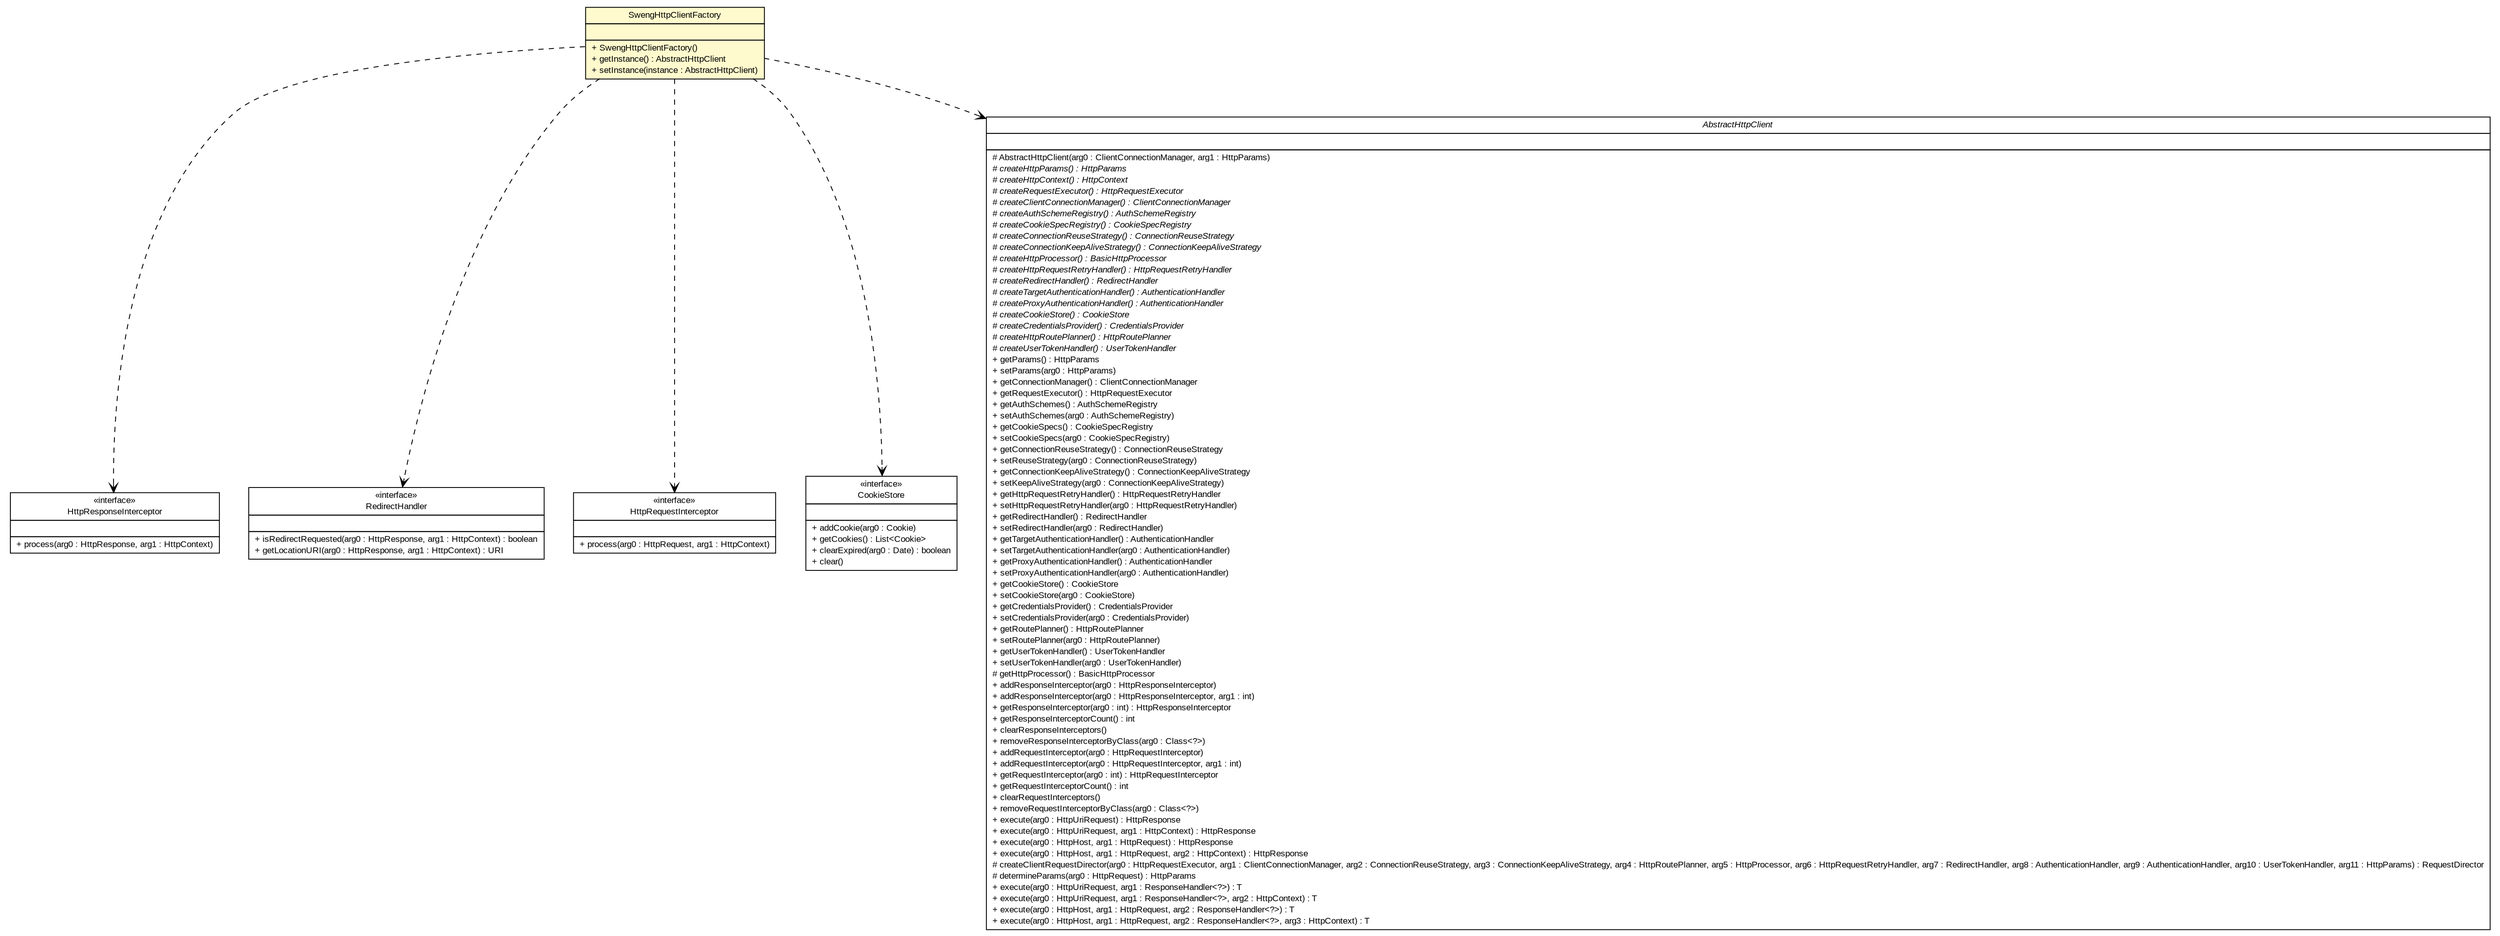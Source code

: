 #!/usr/local/bin/dot
#
# Class diagram 
# Generated by UMLGraph version R5_6_6-1-g9240c4 (http://www.umlgraph.org/)
#

digraph G {
	edge [fontname="arial",fontsize=10,labelfontname="arial",labelfontsize=10];
	node [fontname="arial",fontsize=10,shape=plaintext];
	nodesep=0.25;
	ranksep=0.5;
	// epfl.sweng.servercomm.SwengHttpClientFactory
	c721 [label=<<table title="epfl.sweng.servercomm.SwengHttpClientFactory" border="0" cellborder="1" cellspacing="0" cellpadding="2" port="p" bgcolor="lemonChiffon" href="./SwengHttpClientFactory.html">
		<tr><td><table border="0" cellspacing="0" cellpadding="1">
<tr><td align="center" balign="center"> SwengHttpClientFactory </td></tr>
		</table></td></tr>
		<tr><td><table border="0" cellspacing="0" cellpadding="1">
<tr><td align="left" balign="left">  </td></tr>
		</table></td></tr>
		<tr><td><table border="0" cellspacing="0" cellpadding="1">
<tr><td align="left" balign="left"> + SwengHttpClientFactory() </td></tr>
<tr><td align="left" balign="left"> + getInstance() : AbstractHttpClient </td></tr>
<tr><td align="left" balign="left"> + setInstance(instance : AbstractHttpClient) </td></tr>
		</table></td></tr>
		</table>>, URL="./SwengHttpClientFactory.html", fontname="arial", fontcolor="black", fontsize=10.0];
	// epfl.sweng.servercomm.SwengHttpClientFactory DEPEND org.apache.http.HttpResponseInterceptor
	c721:p -> c743:p [taillabel="", label="", headlabel="", fontname="arial", fontcolor="black", fontsize=10.0, color="black", arrowhead=open, style=dashed];
	// epfl.sweng.servercomm.SwengHttpClientFactory DEPEND org.apache.http.client.RedirectHandler
	c721:p -> c745:p [taillabel="", label="", headlabel="", fontname="arial", fontcolor="black", fontsize=10.0, color="black", arrowhead=open, style=dashed];
	// epfl.sweng.servercomm.SwengHttpClientFactory DEPEND org.apache.http.HttpRequestInterceptor
	c721:p -> c747:p [taillabel="", label="", headlabel="", fontname="arial", fontcolor="black", fontsize=10.0, color="black", arrowhead=open, style=dashed];
	// epfl.sweng.servercomm.SwengHttpClientFactory DEPEND org.apache.http.client.CookieStore
	c721:p -> c750:p [taillabel="", label="", headlabel="", fontname="arial", fontcolor="black", fontsize=10.0, color="black", arrowhead=open, style=dashed];
	// epfl.sweng.servercomm.SwengHttpClientFactory DEPEND org.apache.http.impl.client.AbstractHttpClient
	c721:p -> c770:p [taillabel="", label="", headlabel="", fontname="arial", fontcolor="black", fontsize=10.0, color="black", arrowhead=open, style=dashed];
	// org.apache.http.client.CookieStore
	c750 [label=<<table title="org.apache.http.client.CookieStore" border="0" cellborder="1" cellspacing="0" cellpadding="2" port="p" href="http://java.sun.com/j2se/1.4.2/docs/api/org/apache/http/client/CookieStore.html">
		<tr><td><table border="0" cellspacing="0" cellpadding="1">
<tr><td align="center" balign="center"> &#171;interface&#187; </td></tr>
<tr><td align="center" balign="center"> CookieStore </td></tr>
		</table></td></tr>
		<tr><td><table border="0" cellspacing="0" cellpadding="1">
<tr><td align="left" balign="left">  </td></tr>
		</table></td></tr>
		<tr><td><table border="0" cellspacing="0" cellpadding="1">
<tr><td align="left" balign="left"> + addCookie(arg0 : Cookie) </td></tr>
<tr><td align="left" balign="left"> + getCookies() : List&lt;Cookie&gt; </td></tr>
<tr><td align="left" balign="left"> + clearExpired(arg0 : Date) : boolean </td></tr>
<tr><td align="left" balign="left"> + clear() </td></tr>
		</table></td></tr>
		</table>>, URL="http://java.sun.com/j2se/1.4.2/docs/api/org/apache/http/client/CookieStore.html", fontname="arial", fontcolor="black", fontsize=10.0];
	// org.apache.http.impl.client.AbstractHttpClient
	c770 [label=<<table title="org.apache.http.impl.client.AbstractHttpClient" border="0" cellborder="1" cellspacing="0" cellpadding="2" port="p" href="http://java.sun.com/j2se/1.4.2/docs/api/org/apache/http/impl/client/AbstractHttpClient.html">
		<tr><td><table border="0" cellspacing="0" cellpadding="1">
<tr><td align="center" balign="center"><font face="arial italic"> AbstractHttpClient </font></td></tr>
		</table></td></tr>
		<tr><td><table border="0" cellspacing="0" cellpadding="1">
<tr><td align="left" balign="left">  </td></tr>
		</table></td></tr>
		<tr><td><table border="0" cellspacing="0" cellpadding="1">
<tr><td align="left" balign="left"> # AbstractHttpClient(arg0 : ClientConnectionManager, arg1 : HttpParams) </td></tr>
<tr><td align="left" balign="left"><font face="arial italic" point-size="10.0"> # createHttpParams() : HttpParams </font></td></tr>
<tr><td align="left" balign="left"><font face="arial italic" point-size="10.0"> # createHttpContext() : HttpContext </font></td></tr>
<tr><td align="left" balign="left"><font face="arial italic" point-size="10.0"> # createRequestExecutor() : HttpRequestExecutor </font></td></tr>
<tr><td align="left" balign="left"><font face="arial italic" point-size="10.0"> # createClientConnectionManager() : ClientConnectionManager </font></td></tr>
<tr><td align="left" balign="left"><font face="arial italic" point-size="10.0"> # createAuthSchemeRegistry() : AuthSchemeRegistry </font></td></tr>
<tr><td align="left" balign="left"><font face="arial italic" point-size="10.0"> # createCookieSpecRegistry() : CookieSpecRegistry </font></td></tr>
<tr><td align="left" balign="left"><font face="arial italic" point-size="10.0"> # createConnectionReuseStrategy() : ConnectionReuseStrategy </font></td></tr>
<tr><td align="left" balign="left"><font face="arial italic" point-size="10.0"> # createConnectionKeepAliveStrategy() : ConnectionKeepAliveStrategy </font></td></tr>
<tr><td align="left" balign="left"><font face="arial italic" point-size="10.0"> # createHttpProcessor() : BasicHttpProcessor </font></td></tr>
<tr><td align="left" balign="left"><font face="arial italic" point-size="10.0"> # createHttpRequestRetryHandler() : HttpRequestRetryHandler </font></td></tr>
<tr><td align="left" balign="left"><font face="arial italic" point-size="10.0"> # createRedirectHandler() : RedirectHandler </font></td></tr>
<tr><td align="left" balign="left"><font face="arial italic" point-size="10.0"> # createTargetAuthenticationHandler() : AuthenticationHandler </font></td></tr>
<tr><td align="left" balign="left"><font face="arial italic" point-size="10.0"> # createProxyAuthenticationHandler() : AuthenticationHandler </font></td></tr>
<tr><td align="left" balign="left"><font face="arial italic" point-size="10.0"> # createCookieStore() : CookieStore </font></td></tr>
<tr><td align="left" balign="left"><font face="arial italic" point-size="10.0"> # createCredentialsProvider() : CredentialsProvider </font></td></tr>
<tr><td align="left" balign="left"><font face="arial italic" point-size="10.0"> # createHttpRoutePlanner() : HttpRoutePlanner </font></td></tr>
<tr><td align="left" balign="left"><font face="arial italic" point-size="10.0"> # createUserTokenHandler() : UserTokenHandler </font></td></tr>
<tr><td align="left" balign="left"> + getParams() : HttpParams </td></tr>
<tr><td align="left" balign="left"> + setParams(arg0 : HttpParams) </td></tr>
<tr><td align="left" balign="left"> + getConnectionManager() : ClientConnectionManager </td></tr>
<tr><td align="left" balign="left"> + getRequestExecutor() : HttpRequestExecutor </td></tr>
<tr><td align="left" balign="left"> + getAuthSchemes() : AuthSchemeRegistry </td></tr>
<tr><td align="left" balign="left"> + setAuthSchemes(arg0 : AuthSchemeRegistry) </td></tr>
<tr><td align="left" balign="left"> + getCookieSpecs() : CookieSpecRegistry </td></tr>
<tr><td align="left" balign="left"> + setCookieSpecs(arg0 : CookieSpecRegistry) </td></tr>
<tr><td align="left" balign="left"> + getConnectionReuseStrategy() : ConnectionReuseStrategy </td></tr>
<tr><td align="left" balign="left"> + setReuseStrategy(arg0 : ConnectionReuseStrategy) </td></tr>
<tr><td align="left" balign="left"> + getConnectionKeepAliveStrategy() : ConnectionKeepAliveStrategy </td></tr>
<tr><td align="left" balign="left"> + setKeepAliveStrategy(arg0 : ConnectionKeepAliveStrategy) </td></tr>
<tr><td align="left" balign="left"> + getHttpRequestRetryHandler() : HttpRequestRetryHandler </td></tr>
<tr><td align="left" balign="left"> + setHttpRequestRetryHandler(arg0 : HttpRequestRetryHandler) </td></tr>
<tr><td align="left" balign="left"> + getRedirectHandler() : RedirectHandler </td></tr>
<tr><td align="left" balign="left"> + setRedirectHandler(arg0 : RedirectHandler) </td></tr>
<tr><td align="left" balign="left"> + getTargetAuthenticationHandler() : AuthenticationHandler </td></tr>
<tr><td align="left" balign="left"> + setTargetAuthenticationHandler(arg0 : AuthenticationHandler) </td></tr>
<tr><td align="left" balign="left"> + getProxyAuthenticationHandler() : AuthenticationHandler </td></tr>
<tr><td align="left" balign="left"> + setProxyAuthenticationHandler(arg0 : AuthenticationHandler) </td></tr>
<tr><td align="left" balign="left"> + getCookieStore() : CookieStore </td></tr>
<tr><td align="left" balign="left"> + setCookieStore(arg0 : CookieStore) </td></tr>
<tr><td align="left" balign="left"> + getCredentialsProvider() : CredentialsProvider </td></tr>
<tr><td align="left" balign="left"> + setCredentialsProvider(arg0 : CredentialsProvider) </td></tr>
<tr><td align="left" balign="left"> + getRoutePlanner() : HttpRoutePlanner </td></tr>
<tr><td align="left" balign="left"> + setRoutePlanner(arg0 : HttpRoutePlanner) </td></tr>
<tr><td align="left" balign="left"> + getUserTokenHandler() : UserTokenHandler </td></tr>
<tr><td align="left" balign="left"> + setUserTokenHandler(arg0 : UserTokenHandler) </td></tr>
<tr><td align="left" balign="left"> # getHttpProcessor() : BasicHttpProcessor </td></tr>
<tr><td align="left" balign="left"> + addResponseInterceptor(arg0 : HttpResponseInterceptor) </td></tr>
<tr><td align="left" balign="left"> + addResponseInterceptor(arg0 : HttpResponseInterceptor, arg1 : int) </td></tr>
<tr><td align="left" balign="left"> + getResponseInterceptor(arg0 : int) : HttpResponseInterceptor </td></tr>
<tr><td align="left" balign="left"> + getResponseInterceptorCount() : int </td></tr>
<tr><td align="left" balign="left"> + clearResponseInterceptors() </td></tr>
<tr><td align="left" balign="left"> + removeResponseInterceptorByClass(arg0 : Class&lt;?&gt;) </td></tr>
<tr><td align="left" balign="left"> + addRequestInterceptor(arg0 : HttpRequestInterceptor) </td></tr>
<tr><td align="left" balign="left"> + addRequestInterceptor(arg0 : HttpRequestInterceptor, arg1 : int) </td></tr>
<tr><td align="left" balign="left"> + getRequestInterceptor(arg0 : int) : HttpRequestInterceptor </td></tr>
<tr><td align="left" balign="left"> + getRequestInterceptorCount() : int </td></tr>
<tr><td align="left" balign="left"> + clearRequestInterceptors() </td></tr>
<tr><td align="left" balign="left"> + removeRequestInterceptorByClass(arg0 : Class&lt;?&gt;) </td></tr>
<tr><td align="left" balign="left"> + execute(arg0 : HttpUriRequest) : HttpResponse </td></tr>
<tr><td align="left" balign="left"> + execute(arg0 : HttpUriRequest, arg1 : HttpContext) : HttpResponse </td></tr>
<tr><td align="left" balign="left"> + execute(arg0 : HttpHost, arg1 : HttpRequest) : HttpResponse </td></tr>
<tr><td align="left" balign="left"> + execute(arg0 : HttpHost, arg1 : HttpRequest, arg2 : HttpContext) : HttpResponse </td></tr>
<tr><td align="left" balign="left"> # createClientRequestDirector(arg0 : HttpRequestExecutor, arg1 : ClientConnectionManager, arg2 : ConnectionReuseStrategy, arg3 : ConnectionKeepAliveStrategy, arg4 : HttpRoutePlanner, arg5 : HttpProcessor, arg6 : HttpRequestRetryHandler, arg7 : RedirectHandler, arg8 : AuthenticationHandler, arg9 : AuthenticationHandler, arg10 : UserTokenHandler, arg11 : HttpParams) : RequestDirector </td></tr>
<tr><td align="left" balign="left"> # determineParams(arg0 : HttpRequest) : HttpParams </td></tr>
<tr><td align="left" balign="left"> + execute(arg0 : HttpUriRequest, arg1 : ResponseHandler&lt;?&gt;) : T </td></tr>
<tr><td align="left" balign="left"> + execute(arg0 : HttpUriRequest, arg1 : ResponseHandler&lt;?&gt;, arg2 : HttpContext) : T </td></tr>
<tr><td align="left" balign="left"> + execute(arg0 : HttpHost, arg1 : HttpRequest, arg2 : ResponseHandler&lt;?&gt;) : T </td></tr>
<tr><td align="left" balign="left"> + execute(arg0 : HttpHost, arg1 : HttpRequest, arg2 : ResponseHandler&lt;?&gt;, arg3 : HttpContext) : T </td></tr>
		</table></td></tr>
		</table>>, URL="http://java.sun.com/j2se/1.4.2/docs/api/org/apache/http/impl/client/AbstractHttpClient.html", fontname="arial", fontcolor="black", fontsize=10.0];
	// org.apache.http.client.RedirectHandler
	c745 [label=<<table title="org.apache.http.client.RedirectHandler" border="0" cellborder="1" cellspacing="0" cellpadding="2" port="p" href="http://java.sun.com/j2se/1.4.2/docs/api/org/apache/http/client/RedirectHandler.html">
		<tr><td><table border="0" cellspacing="0" cellpadding="1">
<tr><td align="center" balign="center"> &#171;interface&#187; </td></tr>
<tr><td align="center" balign="center"> RedirectHandler </td></tr>
		</table></td></tr>
		<tr><td><table border="0" cellspacing="0" cellpadding="1">
<tr><td align="left" balign="left">  </td></tr>
		</table></td></tr>
		<tr><td><table border="0" cellspacing="0" cellpadding="1">
<tr><td align="left" balign="left"> + isRedirectRequested(arg0 : HttpResponse, arg1 : HttpContext) : boolean </td></tr>
<tr><td align="left" balign="left"> + getLocationURI(arg0 : HttpResponse, arg1 : HttpContext) : URI </td></tr>
		</table></td></tr>
		</table>>, URL="http://java.sun.com/j2se/1.4.2/docs/api/org/apache/http/client/RedirectHandler.html", fontname="arial", fontcolor="black", fontsize=10.0];
	// org.apache.http.HttpRequestInterceptor
	c747 [label=<<table title="org.apache.http.HttpRequestInterceptor" border="0" cellborder="1" cellspacing="0" cellpadding="2" port="p" href="http://java.sun.com/j2se/1.4.2/docs/api/org/apache/http/HttpRequestInterceptor.html">
		<tr><td><table border="0" cellspacing="0" cellpadding="1">
<tr><td align="center" balign="center"> &#171;interface&#187; </td></tr>
<tr><td align="center" balign="center"> HttpRequestInterceptor </td></tr>
		</table></td></tr>
		<tr><td><table border="0" cellspacing="0" cellpadding="1">
<tr><td align="left" balign="left">  </td></tr>
		</table></td></tr>
		<tr><td><table border="0" cellspacing="0" cellpadding="1">
<tr><td align="left" balign="left"> + process(arg0 : HttpRequest, arg1 : HttpContext) </td></tr>
		</table></td></tr>
		</table>>, URL="http://java.sun.com/j2se/1.4.2/docs/api/org/apache/http/HttpRequestInterceptor.html", fontname="arial", fontcolor="black", fontsize=10.0];
	// org.apache.http.HttpResponseInterceptor
	c743 [label=<<table title="org.apache.http.HttpResponseInterceptor" border="0" cellborder="1" cellspacing="0" cellpadding="2" port="p" href="http://java.sun.com/j2se/1.4.2/docs/api/org/apache/http/HttpResponseInterceptor.html">
		<tr><td><table border="0" cellspacing="0" cellpadding="1">
<tr><td align="center" balign="center"> &#171;interface&#187; </td></tr>
<tr><td align="center" balign="center"> HttpResponseInterceptor </td></tr>
		</table></td></tr>
		<tr><td><table border="0" cellspacing="0" cellpadding="1">
<tr><td align="left" balign="left">  </td></tr>
		</table></td></tr>
		<tr><td><table border="0" cellspacing="0" cellpadding="1">
<tr><td align="left" balign="left"> + process(arg0 : HttpResponse, arg1 : HttpContext) </td></tr>
		</table></td></tr>
		</table>>, URL="http://java.sun.com/j2se/1.4.2/docs/api/org/apache/http/HttpResponseInterceptor.html", fontname="arial", fontcolor="black", fontsize=10.0];
}

